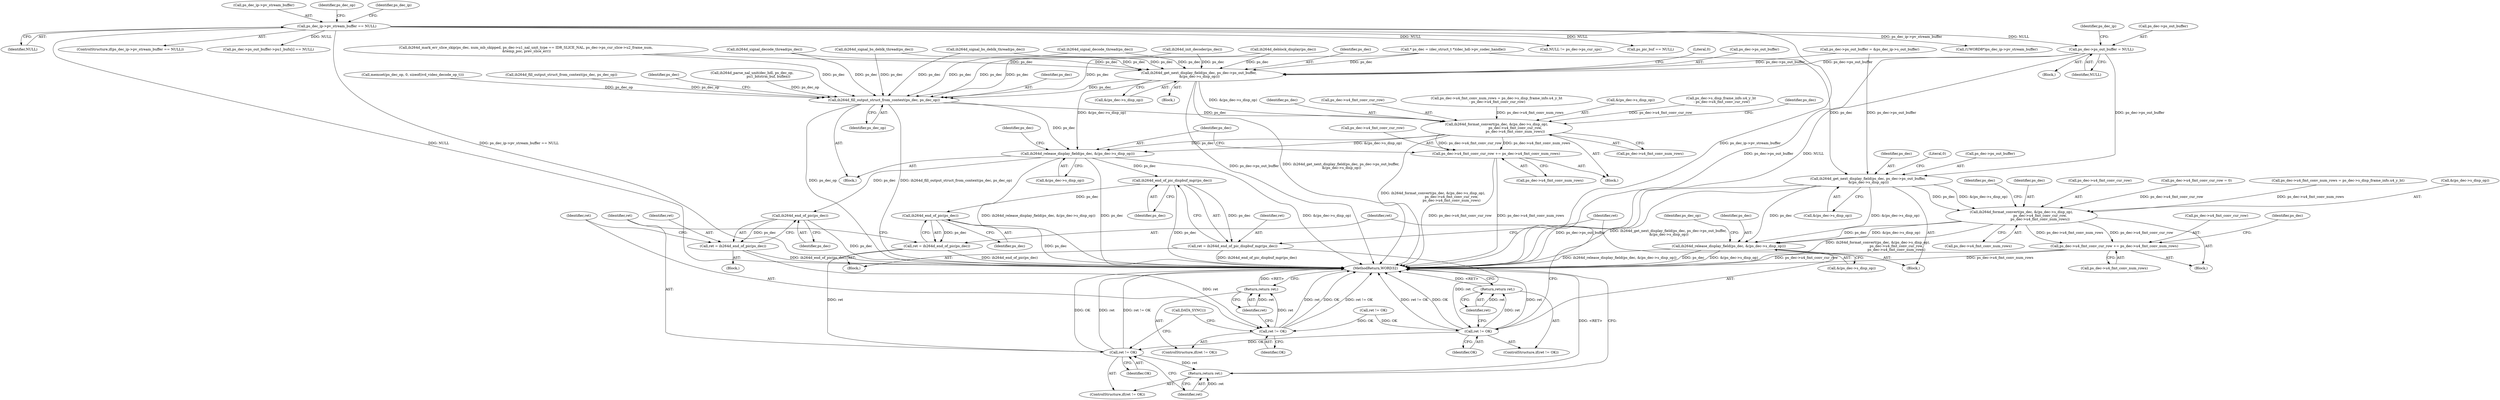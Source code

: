 digraph "0_Android_0b23c81c3dd9ec38f7e6806a3955fed1925541a0@pointer" {
"1000321" [label="(Call,ps_dec->ps_out_buffer = NULL)"];
"1000270" [label="(Call,ps_dec_ip->pv_stream_buffer == NULL)"];
"1000713" [label="(Call,ih264d_get_next_display_field(ps_dec, ps_dec->ps_out_buffer,\n &(ps_dec->s_disp_op)))"];
"1000745" [label="(Call,ih264d_format_convert(ps_dec, &(ps_dec->s_disp_op),\n                                  ps_dec->u4_fmt_conv_cur_row,\n                                  ps_dec->u4_fmt_conv_num_rows))"];
"1000757" [label="(Call,ps_dec->u4_fmt_conv_cur_row += ps_dec->u4_fmt_conv_num_rows)"];
"1000769" [label="(Call,ih264d_release_display_field(ps_dec, &(ps_dec->s_disp_op)))"];
"1002018" [label="(Call,ih264d_get_next_display_field(ps_dec, ps_dec->ps_out_buffer,\n &(ps_dec->s_disp_op)))"];
"1002046" [label="(Call,ih264d_fill_output_struct_from_context(ps_dec, ps_dec_op))"];
"1002077" [label="(Call,ih264d_format_convert(ps_dec, &(ps_dec->s_disp_op),\n                                  ps_dec->u4_fmt_conv_cur_row,\n                                  ps_dec->u4_fmt_conv_num_rows))"];
"1002089" [label="(Call,ps_dec->u4_fmt_conv_cur_row += ps_dec->u4_fmt_conv_num_rows)"];
"1002096" [label="(Call,ih264d_release_display_field(ps_dec, &(ps_dec->s_disp_op)))"];
"1002188" [label="(Call,ih264d_end_of_pic_dispbuf_mgr(ps_dec))"];
"1002186" [label="(Call,ret = ih264d_end_of_pic_dispbuf_mgr(ps_dec))"];
"1002191" [label="(Call,ret != OK)"];
"1002194" [label="(Return,return ret;)"];
"1002201" [label="(Call,ret != OK)"];
"1002204" [label="(Return,return ret;)"];
"1002198" [label="(Call,ih264d_end_of_pic(ps_dec))"];
"1002196" [label="(Call,ret = ih264d_end_of_pic(ps_dec))"];
"1002210" [label="(Call,ih264d_end_of_pic(ps_dec))"];
"1002208" [label="(Call,ret = ih264d_end_of_pic(ps_dec))"];
"1002213" [label="(Call,ret != OK)"];
"1002216" [label="(Return,return ret;)"];
"1000334" [label="(Call,ps_dec->ps_out_buffer = &ps_dec_ip->s_out_buffer)"];
"1002226" [label="(MethodReturn,WORD32)"];
"1002198" [label="(Call,ih264d_end_of_pic(ps_dec))"];
"1002047" [label="(Identifier,ps_dec)"];
"1002090" [label="(Call,ps_dec->u4_fmt_conv_cur_row)"];
"1000754" [label="(Call,ps_dec->u4_fmt_conv_num_rows)"];
"1000759" [label="(Identifier,ps_dec)"];
"1002098" [label="(Call,&(ps_dec->s_disp_op))"];
"1002195" [label="(Identifier,ret)"];
"1000746" [label="(Identifier,ps_dec)"];
"1000751" [label="(Call,ps_dec->u4_fmt_conv_cur_row)"];
"1002064" [label="(Call,ps_dec->u4_fmt_conv_num_rows = ps_dec->s_disp_frame_info.u4_y_ht\n - ps_dec->u4_fmt_conv_cur_row)"];
"1002205" [label="(Identifier,ret)"];
"1002217" [label="(Identifier,ret)"];
"1002203" [label="(Identifier,OK)"];
"1002020" [label="(Call,ps_dec->ps_out_buffer)"];
"1002017" [label="(Block,)"];
"1002019" [label="(Identifier,ps_dec)"];
"1002209" [label="(Identifier,ret)"];
"1002191" [label="(Call,ret != OK)"];
"1002079" [label="(Call,&(ps_dec->s_disp_op))"];
"1002029" [label="(Literal,0)"];
"1002216" [label="(Return,return ret;)"];
"1000770" [label="(Identifier,ps_dec)"];
"1002210" [label="(Call,ih264d_end_of_pic(ps_dec))"];
"1002190" [label="(ControlStructure,if(ret != OK))"];
"1000156" [label="(Block,)"];
"1000980" [label="(Call,(UWORD8*)ps_dec_ip->pv_stream_buffer)"];
"1000325" [label="(Identifier,NULL)"];
"1000712" [label="(Block,)"];
"1002096" [label="(Call,ih264d_release_display_field(ps_dec, &(ps_dec->s_disp_op)))"];
"1002018" [label="(Call,ih264d_get_next_display_field(ps_dec, ps_dec->ps_out_buffer,\n &(ps_dec->s_disp_op)))"];
"1002046" [label="(Call,ih264d_fill_output_struct_from_context(ps_dec, ps_dec_op))"];
"1002004" [label="(Call,ih264d_signal_bs_deblk_thread(ps_dec))"];
"1002185" [label="(Block,)"];
"1002196" [label="(Call,ret = ih264d_end_of_pic(ps_dec))"];
"1000232" [label="(Call,memset(ps_dec_op, 0, sizeof(ivd_video_decode_op_t)))"];
"1002204" [label="(Return,return ret;)"];
"1000745" [label="(Call,ih264d_format_convert(ps_dec, &(ps_dec->s_disp_op),\n                                  ps_dec->u4_fmt_conv_cur_row,\n                                  ps_dec->u4_fmt_conv_num_rows))"];
"1001543" [label="(Call,ih264d_mark_err_slice_skip(ps_dec, num_mb_skipped, ps_dec->u1_nal_unit_type == IDR_SLICE_NAL, ps_dec->ps_cur_slice->u2_frame_num,\n &temp_poc, prev_slice_err))"];
"1001057" [label="(Call,ih264d_fill_output_struct_from_context(ps_dec, ps_dec_op))"];
"1000274" [label="(Identifier,NULL)"];
"1002068" [label="(Call,ps_dec->s_disp_frame_info.u4_y_ht\n - ps_dec->u4_fmt_conv_cur_row)"];
"1002052" [label="(Identifier,ps_dec)"];
"1000730" [label="(Block,)"];
"1000158" [label="(Call,* ps_dec = (dec_struct_t *)(dec_hdl->pv_codec_handle))"];
"1001076" [label="(Call,ih264d_signal_decode_thread(ps_dec))"];
"1000724" [label="(Literal,0)"];
"1002187" [label="(Identifier,ret)"];
"1000757" [label="(Call,ps_dec->u4_fmt_conv_cur_row += ps_dec->u4_fmt_conv_num_rows)"];
"1000269" [label="(ControlStructure,if(ps_dec_ip->pv_stream_buffer == NULL))"];
"1002093" [label="(Call,ps_dec->u4_fmt_conv_num_rows)"];
"1000771" [label="(Call,&(ps_dec->s_disp_op))"];
"1000896" [label="(Call,ih264d_init_decoder(ps_dec))"];
"1001285" [label="(Call,ih264d_parse_nal_unit(dec_hdl, ps_dec_op,\n                              pu1_bitstrm_buf, buflen))"];
"1002097" [label="(Identifier,ps_dec)"];
"1002091" [label="(Identifier,ps_dec)"];
"1002212" [label="(ControlStructure,if(ret != OK))"];
"1002208" [label="(Call,ret = ih264d_end_of_pic(ps_dec))"];
"1002048" [label="(Identifier,ps_dec_op)"];
"1002211" [label="(Identifier,ps_dec)"];
"1000270" [label="(Call,ps_dec_ip->pv_stream_buffer == NULL)"];
"1002202" [label="(Identifier,ret)"];
"1001728" [label="(Call,ih264d_signal_bs_deblk_thread(ps_dec))"];
"1000421" [label="(Call,ps_dec->ps_out_buffer->pu1_bufs[i] == NULL)"];
"1002078" [label="(Identifier,ps_dec)"];
"1002194" [label="(Return,return ret;)"];
"1001291" [label="(Call,ret != OK)"];
"1000715" [label="(Call,ps_dec->ps_out_buffer)"];
"1002186" [label="(Call,ret = ih264d_end_of_pic_dispbuf_mgr(ps_dec))"];
"1002199" [label="(Identifier,ps_dec)"];
"1002124" [label="(Call,NULL != ps_dec->ps_cur_sps)"];
"1000731" [label="(Call,ps_dec->u4_fmt_conv_cur_row = 0)"];
"1000718" [label="(Call,&(ps_dec->s_disp_op))"];
"1002086" [label="(Call,ps_dec->u4_fmt_conv_num_rows)"];
"1000758" [label="(Call,ps_dec->u4_fmt_conv_cur_row)"];
"1002197" [label="(Identifier,ret)"];
"1000766" [label="(Identifier,ps_dec)"];
"1000329" [label="(Identifier,ps_dec_ip)"];
"1002193" [label="(Identifier,OK)"];
"1002083" [label="(Call,ps_dec->u4_fmt_conv_cur_row)"];
"1000623" [label="(Call,ps_pic_buf == NULL)"];
"1002201" [label="(Call,ret != OK)"];
"1002106" [label="(Identifier,ps_dec)"];
"1002213" [label="(Call,ret != OK)"];
"1000321" [label="(Call,ps_dec->ps_out_buffer = NULL)"];
"1002023" [label="(Call,&(ps_dec->s_disp_op))"];
"1002214" [label="(Identifier,ret)"];
"1000736" [label="(Call,ps_dec->u4_fmt_conv_num_rows = ps_dec->s_disp_frame_info.u4_y_ht)"];
"1000777" [label="(Identifier,ps_dec_op)"];
"1000769" [label="(Call,ih264d_release_display_field(ps_dec, &(ps_dec->s_disp_op)))"];
"1000713" [label="(Call,ih264d_get_next_display_field(ps_dec, ps_dec->ps_out_buffer,\n &(ps_dec->s_disp_op)))"];
"1002200" [label="(ControlStructure,if(ret != OK))"];
"1002215" [label="(Identifier,OK)"];
"1002006" [label="(Block,)"];
"1000747" [label="(Call,&(ps_dec->s_disp_op))"];
"1002218" [label="(Call,DATA_SYNC())"];
"1000271" [label="(Call,ps_dec_ip->pv_stream_buffer)"];
"1001889" [label="(Call,ih264d_deblock_display(ps_dec))"];
"1002189" [label="(Identifier,ps_dec)"];
"1002207" [label="(Block,)"];
"1001719" [label="(Call,ih264d_signal_decode_thread(ps_dec))"];
"1000322" [label="(Call,ps_dec->ps_out_buffer)"];
"1000278" [label="(Identifier,ps_dec_op)"];
"1000761" [label="(Call,ps_dec->u4_fmt_conv_num_rows)"];
"1000714" [label="(Identifier,ps_dec)"];
"1002089" [label="(Call,ps_dec->u4_fmt_conv_cur_row += ps_dec->u4_fmt_conv_num_rows)"];
"1002077" [label="(Call,ih264d_format_convert(ps_dec, &(ps_dec->s_disp_op),\n                                  ps_dec->u4_fmt_conv_cur_row,\n                                  ps_dec->u4_fmt_conv_num_rows))"];
"1002063" [label="(Block,)"];
"1000293" [label="(Identifier,ps_dec_ip)"];
"1002192" [label="(Identifier,ret)"];
"1002188" [label="(Call,ih264d_end_of_pic_dispbuf_mgr(ps_dec))"];
"1000321" -> "1000156"  [label="AST: "];
"1000321" -> "1000325"  [label="CFG: "];
"1000322" -> "1000321"  [label="AST: "];
"1000325" -> "1000321"  [label="AST: "];
"1000329" -> "1000321"  [label="CFG: "];
"1000321" -> "1002226"  [label="DDG: ps_dec->ps_out_buffer"];
"1000321" -> "1002226"  [label="DDG: NULL"];
"1000270" -> "1000321"  [label="DDG: NULL"];
"1000321" -> "1000713"  [label="DDG: ps_dec->ps_out_buffer"];
"1000321" -> "1002018"  [label="DDG: ps_dec->ps_out_buffer"];
"1000270" -> "1000269"  [label="AST: "];
"1000270" -> "1000274"  [label="CFG: "];
"1000271" -> "1000270"  [label="AST: "];
"1000274" -> "1000270"  [label="AST: "];
"1000278" -> "1000270"  [label="CFG: "];
"1000293" -> "1000270"  [label="CFG: "];
"1000270" -> "1002226"  [label="DDG: NULL"];
"1000270" -> "1002226"  [label="DDG: ps_dec_ip->pv_stream_buffer == NULL"];
"1000270" -> "1002226"  [label="DDG: ps_dec_ip->pv_stream_buffer"];
"1000270" -> "1000421"  [label="DDG: NULL"];
"1000270" -> "1000623"  [label="DDG: NULL"];
"1000270" -> "1000980"  [label="DDG: ps_dec_ip->pv_stream_buffer"];
"1000270" -> "1002124"  [label="DDG: NULL"];
"1000713" -> "1000712"  [label="AST: "];
"1000713" -> "1000718"  [label="CFG: "];
"1000714" -> "1000713"  [label="AST: "];
"1000715" -> "1000713"  [label="AST: "];
"1000718" -> "1000713"  [label="AST: "];
"1000724" -> "1000713"  [label="CFG: "];
"1000713" -> "1002226"  [label="DDG: ps_dec->ps_out_buffer"];
"1000713" -> "1002226"  [label="DDG: ih264d_get_next_display_field(ps_dec, ps_dec->ps_out_buffer,\n &(ps_dec->s_disp_op))"];
"1000158" -> "1000713"  [label="DDG: ps_dec"];
"1000334" -> "1000713"  [label="DDG: ps_dec->ps_out_buffer"];
"1000713" -> "1000745"  [label="DDG: ps_dec"];
"1000713" -> "1000745"  [label="DDG: &(ps_dec->s_disp_op)"];
"1000713" -> "1000769"  [label="DDG: ps_dec"];
"1000713" -> "1000769"  [label="DDG: &(ps_dec->s_disp_op)"];
"1000745" -> "1000730"  [label="AST: "];
"1000745" -> "1000754"  [label="CFG: "];
"1000746" -> "1000745"  [label="AST: "];
"1000747" -> "1000745"  [label="AST: "];
"1000751" -> "1000745"  [label="AST: "];
"1000754" -> "1000745"  [label="AST: "];
"1000759" -> "1000745"  [label="CFG: "];
"1000745" -> "1002226"  [label="DDG: ih264d_format_convert(ps_dec, &(ps_dec->s_disp_op),\n                                  ps_dec->u4_fmt_conv_cur_row,\n                                  ps_dec->u4_fmt_conv_num_rows)"];
"1000731" -> "1000745"  [label="DDG: ps_dec->u4_fmt_conv_cur_row"];
"1000736" -> "1000745"  [label="DDG: ps_dec->u4_fmt_conv_num_rows"];
"1000745" -> "1000757"  [label="DDG: ps_dec->u4_fmt_conv_num_rows"];
"1000745" -> "1000757"  [label="DDG: ps_dec->u4_fmt_conv_cur_row"];
"1000745" -> "1000769"  [label="DDG: ps_dec"];
"1000745" -> "1000769"  [label="DDG: &(ps_dec->s_disp_op)"];
"1000757" -> "1000730"  [label="AST: "];
"1000757" -> "1000761"  [label="CFG: "];
"1000758" -> "1000757"  [label="AST: "];
"1000761" -> "1000757"  [label="AST: "];
"1000766" -> "1000757"  [label="CFG: "];
"1000757" -> "1002226"  [label="DDG: ps_dec->u4_fmt_conv_cur_row"];
"1000757" -> "1002226"  [label="DDG: ps_dec->u4_fmt_conv_num_rows"];
"1000769" -> "1000712"  [label="AST: "];
"1000769" -> "1000771"  [label="CFG: "];
"1000770" -> "1000769"  [label="AST: "];
"1000771" -> "1000769"  [label="AST: "];
"1000777" -> "1000769"  [label="CFG: "];
"1000769" -> "1002226"  [label="DDG: ih264d_release_display_field(ps_dec, &(ps_dec->s_disp_op))"];
"1000769" -> "1002226"  [label="DDG: ps_dec"];
"1000769" -> "1002226"  [label="DDG: &(ps_dec->s_disp_op)"];
"1002018" -> "1002017"  [label="AST: "];
"1002018" -> "1002023"  [label="CFG: "];
"1002019" -> "1002018"  [label="AST: "];
"1002020" -> "1002018"  [label="AST: "];
"1002023" -> "1002018"  [label="AST: "];
"1002029" -> "1002018"  [label="CFG: "];
"1002018" -> "1002226"  [label="DDG: ih264d_get_next_display_field(ps_dec, ps_dec->ps_out_buffer,\n &(ps_dec->s_disp_op))"];
"1002018" -> "1002226"  [label="DDG: ps_dec->ps_out_buffer"];
"1001889" -> "1002018"  [label="DDG: ps_dec"];
"1001728" -> "1002018"  [label="DDG: ps_dec"];
"1001076" -> "1002018"  [label="DDG: ps_dec"];
"1001719" -> "1002018"  [label="DDG: ps_dec"];
"1002004" -> "1002018"  [label="DDG: ps_dec"];
"1000158" -> "1002018"  [label="DDG: ps_dec"];
"1000896" -> "1002018"  [label="DDG: ps_dec"];
"1001543" -> "1002018"  [label="DDG: ps_dec"];
"1000334" -> "1002018"  [label="DDG: ps_dec->ps_out_buffer"];
"1002018" -> "1002046"  [label="DDG: ps_dec"];
"1002018" -> "1002077"  [label="DDG: &(ps_dec->s_disp_op)"];
"1002018" -> "1002096"  [label="DDG: &(ps_dec->s_disp_op)"];
"1002046" -> "1002006"  [label="AST: "];
"1002046" -> "1002048"  [label="CFG: "];
"1002047" -> "1002046"  [label="AST: "];
"1002048" -> "1002046"  [label="AST: "];
"1002052" -> "1002046"  [label="CFG: "];
"1002046" -> "1002226"  [label="DDG: ih264d_fill_output_struct_from_context(ps_dec, ps_dec_op)"];
"1002046" -> "1002226"  [label="DDG: ps_dec_op"];
"1001889" -> "1002046"  [label="DDG: ps_dec"];
"1001728" -> "1002046"  [label="DDG: ps_dec"];
"1001076" -> "1002046"  [label="DDG: ps_dec"];
"1001719" -> "1002046"  [label="DDG: ps_dec"];
"1002004" -> "1002046"  [label="DDG: ps_dec"];
"1000158" -> "1002046"  [label="DDG: ps_dec"];
"1000896" -> "1002046"  [label="DDG: ps_dec"];
"1001543" -> "1002046"  [label="DDG: ps_dec"];
"1001057" -> "1002046"  [label="DDG: ps_dec_op"];
"1001285" -> "1002046"  [label="DDG: ps_dec_op"];
"1000232" -> "1002046"  [label="DDG: ps_dec_op"];
"1002046" -> "1002077"  [label="DDG: ps_dec"];
"1002046" -> "1002096"  [label="DDG: ps_dec"];
"1002077" -> "1002063"  [label="AST: "];
"1002077" -> "1002086"  [label="CFG: "];
"1002078" -> "1002077"  [label="AST: "];
"1002079" -> "1002077"  [label="AST: "];
"1002083" -> "1002077"  [label="AST: "];
"1002086" -> "1002077"  [label="AST: "];
"1002091" -> "1002077"  [label="CFG: "];
"1002077" -> "1002226"  [label="DDG: ih264d_format_convert(ps_dec, &(ps_dec->s_disp_op),\n                                  ps_dec->u4_fmt_conv_cur_row,\n                                  ps_dec->u4_fmt_conv_num_rows)"];
"1002068" -> "1002077"  [label="DDG: ps_dec->u4_fmt_conv_cur_row"];
"1002064" -> "1002077"  [label="DDG: ps_dec->u4_fmt_conv_num_rows"];
"1002077" -> "1002089"  [label="DDG: ps_dec->u4_fmt_conv_num_rows"];
"1002077" -> "1002089"  [label="DDG: ps_dec->u4_fmt_conv_cur_row"];
"1002077" -> "1002096"  [label="DDG: ps_dec"];
"1002077" -> "1002096"  [label="DDG: &(ps_dec->s_disp_op)"];
"1002089" -> "1002063"  [label="AST: "];
"1002089" -> "1002093"  [label="CFG: "];
"1002090" -> "1002089"  [label="AST: "];
"1002093" -> "1002089"  [label="AST: "];
"1002097" -> "1002089"  [label="CFG: "];
"1002089" -> "1002226"  [label="DDG: ps_dec->u4_fmt_conv_cur_row"];
"1002089" -> "1002226"  [label="DDG: ps_dec->u4_fmt_conv_num_rows"];
"1002096" -> "1002006"  [label="AST: "];
"1002096" -> "1002098"  [label="CFG: "];
"1002097" -> "1002096"  [label="AST: "];
"1002098" -> "1002096"  [label="AST: "];
"1002106" -> "1002096"  [label="CFG: "];
"1002096" -> "1002226"  [label="DDG: ps_dec"];
"1002096" -> "1002226"  [label="DDG: &(ps_dec->s_disp_op)"];
"1002096" -> "1002226"  [label="DDG: ih264d_release_display_field(ps_dec, &(ps_dec->s_disp_op))"];
"1002096" -> "1002188"  [label="DDG: ps_dec"];
"1002096" -> "1002210"  [label="DDG: ps_dec"];
"1002188" -> "1002186"  [label="AST: "];
"1002188" -> "1002189"  [label="CFG: "];
"1002189" -> "1002188"  [label="AST: "];
"1002186" -> "1002188"  [label="CFG: "];
"1002188" -> "1002226"  [label="DDG: ps_dec"];
"1002188" -> "1002186"  [label="DDG: ps_dec"];
"1002188" -> "1002198"  [label="DDG: ps_dec"];
"1002186" -> "1002185"  [label="AST: "];
"1002187" -> "1002186"  [label="AST: "];
"1002192" -> "1002186"  [label="CFG: "];
"1002186" -> "1002226"  [label="DDG: ih264d_end_of_pic_dispbuf_mgr(ps_dec)"];
"1002186" -> "1002191"  [label="DDG: ret"];
"1002191" -> "1002190"  [label="AST: "];
"1002191" -> "1002193"  [label="CFG: "];
"1002192" -> "1002191"  [label="AST: "];
"1002193" -> "1002191"  [label="AST: "];
"1002195" -> "1002191"  [label="CFG: "];
"1002197" -> "1002191"  [label="CFG: "];
"1002191" -> "1002226"  [label="DDG: ret"];
"1002191" -> "1002226"  [label="DDG: ret != OK"];
"1002191" -> "1002226"  [label="DDG: OK"];
"1001291" -> "1002191"  [label="DDG: OK"];
"1002191" -> "1002194"  [label="DDG: ret"];
"1002191" -> "1002201"  [label="DDG: OK"];
"1002194" -> "1002190"  [label="AST: "];
"1002194" -> "1002195"  [label="CFG: "];
"1002195" -> "1002194"  [label="AST: "];
"1002226" -> "1002194"  [label="CFG: "];
"1002194" -> "1002226"  [label="DDG: <RET>"];
"1002195" -> "1002194"  [label="DDG: ret"];
"1002201" -> "1002200"  [label="AST: "];
"1002201" -> "1002203"  [label="CFG: "];
"1002202" -> "1002201"  [label="AST: "];
"1002203" -> "1002201"  [label="AST: "];
"1002205" -> "1002201"  [label="CFG: "];
"1002218" -> "1002201"  [label="CFG: "];
"1002201" -> "1002226"  [label="DDG: ret != OK"];
"1002201" -> "1002226"  [label="DDG: OK"];
"1002201" -> "1002226"  [label="DDG: ret"];
"1002196" -> "1002201"  [label="DDG: ret"];
"1002201" -> "1002204"  [label="DDG: ret"];
"1002204" -> "1002200"  [label="AST: "];
"1002204" -> "1002205"  [label="CFG: "];
"1002205" -> "1002204"  [label="AST: "];
"1002226" -> "1002204"  [label="CFG: "];
"1002204" -> "1002226"  [label="DDG: <RET>"];
"1002205" -> "1002204"  [label="DDG: ret"];
"1002198" -> "1002196"  [label="AST: "];
"1002198" -> "1002199"  [label="CFG: "];
"1002199" -> "1002198"  [label="AST: "];
"1002196" -> "1002198"  [label="CFG: "];
"1002198" -> "1002226"  [label="DDG: ps_dec"];
"1002198" -> "1002196"  [label="DDG: ps_dec"];
"1002196" -> "1002185"  [label="AST: "];
"1002197" -> "1002196"  [label="AST: "];
"1002202" -> "1002196"  [label="CFG: "];
"1002196" -> "1002226"  [label="DDG: ih264d_end_of_pic(ps_dec)"];
"1002210" -> "1002208"  [label="AST: "];
"1002210" -> "1002211"  [label="CFG: "];
"1002211" -> "1002210"  [label="AST: "];
"1002208" -> "1002210"  [label="CFG: "];
"1002210" -> "1002226"  [label="DDG: ps_dec"];
"1002210" -> "1002208"  [label="DDG: ps_dec"];
"1002208" -> "1002207"  [label="AST: "];
"1002209" -> "1002208"  [label="AST: "];
"1002214" -> "1002208"  [label="CFG: "];
"1002208" -> "1002226"  [label="DDG: ih264d_end_of_pic(ps_dec)"];
"1002208" -> "1002213"  [label="DDG: ret"];
"1002213" -> "1002212"  [label="AST: "];
"1002213" -> "1002215"  [label="CFG: "];
"1002214" -> "1002213"  [label="AST: "];
"1002215" -> "1002213"  [label="AST: "];
"1002217" -> "1002213"  [label="CFG: "];
"1002218" -> "1002213"  [label="CFG: "];
"1002213" -> "1002226"  [label="DDG: ret"];
"1002213" -> "1002226"  [label="DDG: OK"];
"1002213" -> "1002226"  [label="DDG: ret != OK"];
"1001291" -> "1002213"  [label="DDG: OK"];
"1002213" -> "1002216"  [label="DDG: ret"];
"1002216" -> "1002212"  [label="AST: "];
"1002216" -> "1002217"  [label="CFG: "];
"1002217" -> "1002216"  [label="AST: "];
"1002226" -> "1002216"  [label="CFG: "];
"1002216" -> "1002226"  [label="DDG: <RET>"];
"1002217" -> "1002216"  [label="DDG: ret"];
}

